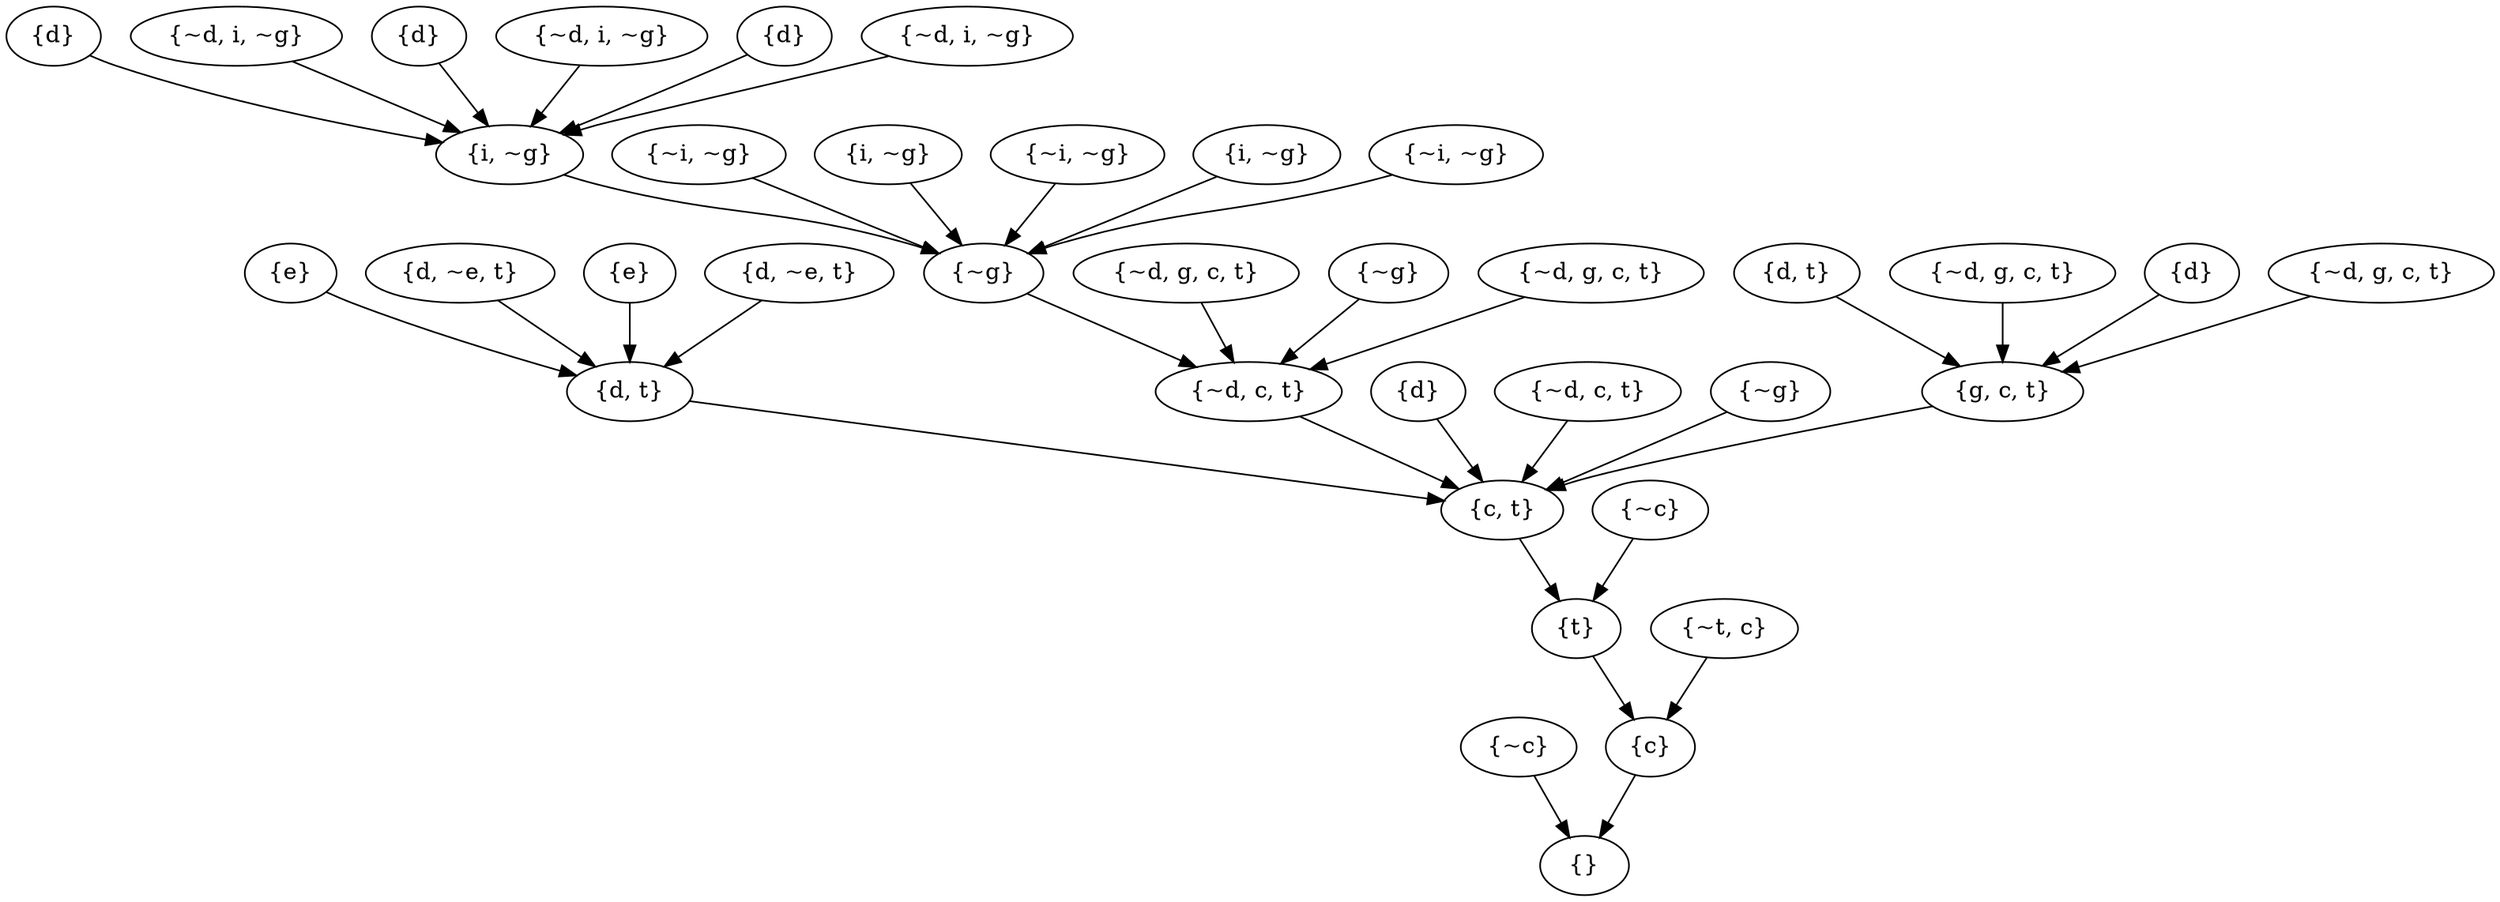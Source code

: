 digraph {
	a0 [label="{c}"]
	a1 [label="{~c}"]
	a2 [label="{}"]
	a3 [label="{t}"]
	a4 [label="{~t, c}"]
	a5 [label="{c, t}"]
	a6 [label="{~c}"]
	a7 [label="{d, t}"]
	a8 [label="{~d, c, t}"]
	a9 [label="{e}"]
	b0 [label="{d, ~e, t}"]
	b1 [label="{~g}"]
	b2 [label="{~d, g, c, t}"]
	b3 [label="{i, ~g}"]
	b4 [label="{~i, ~g}"]
	b5 [label="{d}"]
	b6 [label="{~d, i, ~g}"]
	b7 [label="{d}"]
	b8 [label="{~d, c, t}"]
	b9 [label="{~g}"]
	c0 [label="{~d, g, c, t}"]
	c1 [label="{i, ~g}"]
	c2 [label="{~i, ~g}"]
	c3 [label="{d}"]
	c4 [label="{~d, i, ~g}"]
	c5 [label="{~g}"]
	c6 [label="{g, c, t}"]
	c7 [label="{i, ~g}"]
	c8 [label="{~i, ~g}"]
	c9 [label="{d}"]
	d0 [label="{~d, i, ~g}"]
	d1 [label="{d, t}"]
	d2 [label="{~d, g, c, t}"]
	d3 [label="{e}"]
	d4 [label="{d, ~e, t}"]
	d5 [label="{d}"]
	d6 [label="{~d, g, c, t}"]
	a0 -> a2
	a1 -> a2
	a3 -> a0
	a4 -> a0
	a5 -> a3
	a6 -> a3
	a7 -> a5
	a8 -> a5
	a9 -> a7
	b0 -> a7
	b1 -> a8
	b2 -> a8
	b3 -> b1
	b4 -> b1
	b5 -> b3
	b6 -> b3
	b7 -> a5
	b8 -> a5
	b9 -> a8
	c0 -> a8
	c1 -> b1
	c2 -> b1
	c3 -> b3
	c4 -> b3
	c5 -> a5
	c6 -> a5
	c7 -> b1
	c8 -> b1
	c9 -> b3
	d0 -> b3
	d1 -> c6
	d2 -> c6
	d3 -> a7
	d4 -> a7
	d5 -> c6
	d6 -> c6
}
